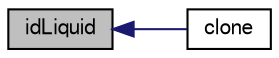 digraph "idLiquid"
{
  bgcolor="transparent";
  edge [fontname="FreeSans",fontsize="10",labelfontname="FreeSans",labelfontsize="10"];
  node [fontname="FreeSans",fontsize="10",shape=record];
  rankdir="LR";
  Node96 [label="idLiquid",height=0.2,width=0.4,color="black", fillcolor="grey75", style="filled", fontcolor="black"];
  Node96 -> Node97 [dir="back",color="midnightblue",fontsize="10",style="solid",fontname="FreeSans"];
  Node97 [label="clone",height=0.2,width=0.4,color="black",URL="$a24298.html#a978beb1d8454ca481790660427b9b37c",tooltip="Construct and return a clone. "];
}
